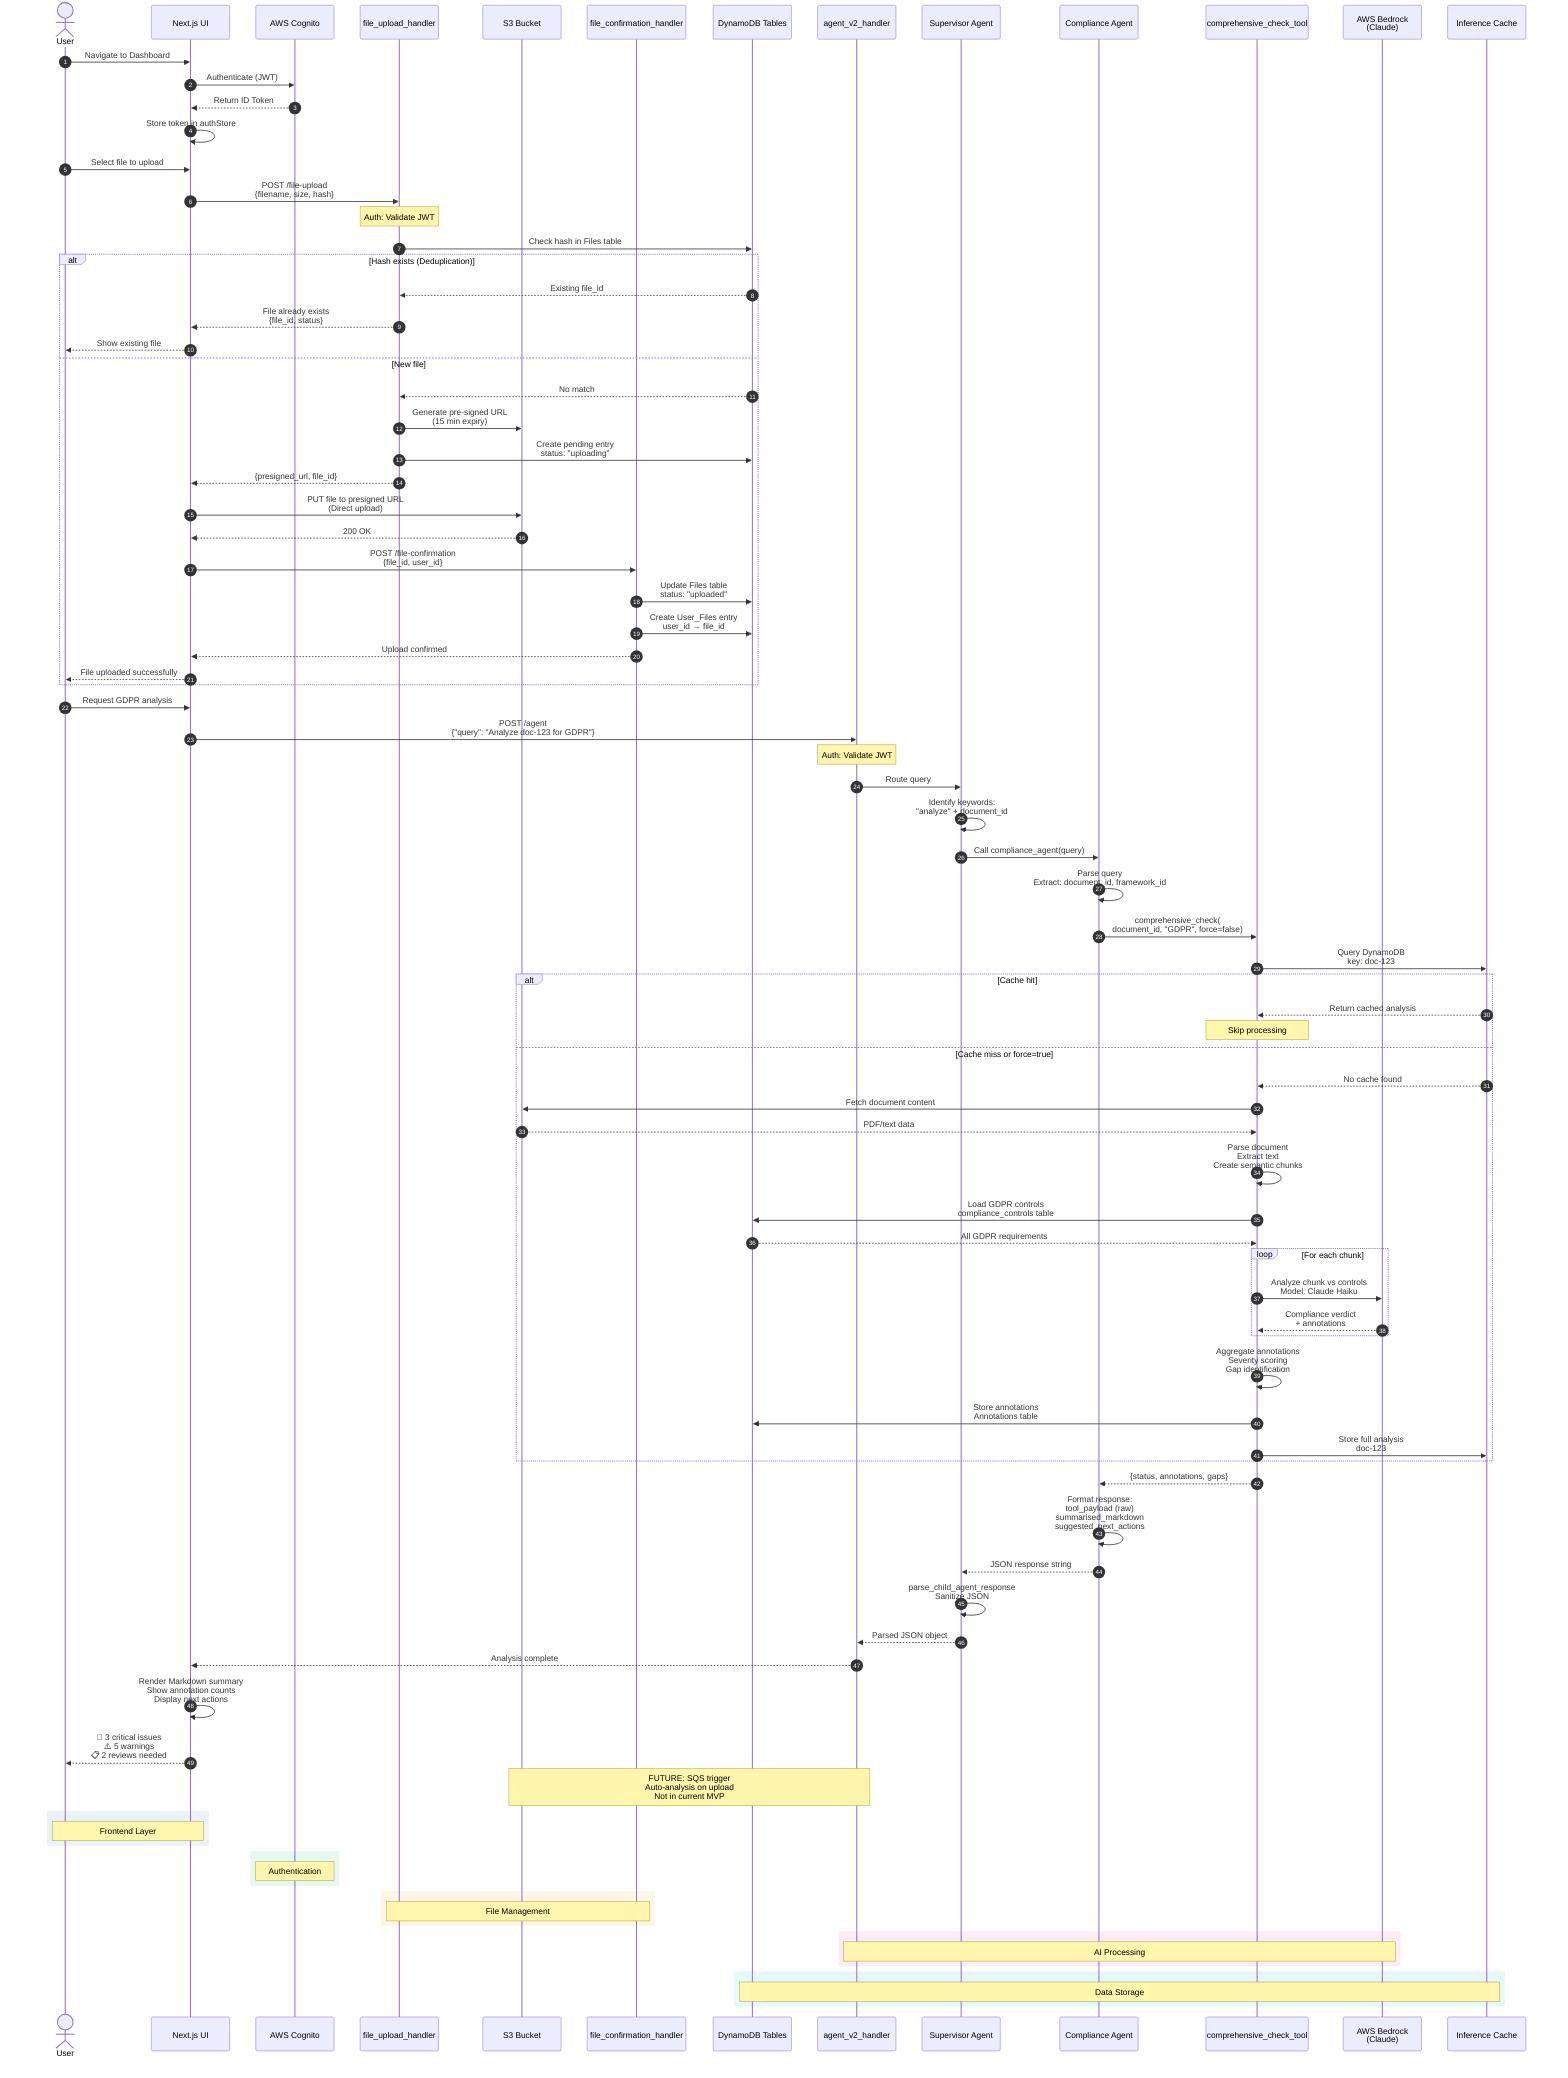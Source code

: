 %% Policy Mate - Upload to Analysis Flow
%% Complete document lifecycle from upload to insights

sequenceDiagram
    autonumber
    actor User
    participant UI as Next.js UI
    participant Cognito as AWS Cognito
    participant FileUpload as file_upload_handler
    participant S3 as S3 Bucket
    participant FileConfirm as file_confirmation_handler
    participant DynamoDB as DynamoDB Tables
    participant AgentV2 as agent_v2_handler
    participant Supervisor as Supervisor Agent
    participant CompAgent as Compliance Agent
    participant CompTool as comprehensive_check_tool
    participant Bedrock as AWS Bedrock<br/>(Claude)
    participant Cache as Inference Cache

    %% Authentication
    User->>UI: Navigate to Dashboard
    UI->>Cognito: Authenticate (JWT)
    Cognito-->>UI: Return ID Token
    UI->>UI: Store token in authStore

    %% File Upload Request
    User->>UI: Select file to upload
    UI->>FileUpload: POST /file-upload<br/>{filename, size, hash}
    Note over FileUpload: Auth: Validate JWT
    FileUpload->>DynamoDB: Check hash in Files table
    
    alt Hash exists (Deduplication)
        DynamoDB-->>FileUpload: Existing file_id
        FileUpload-->>UI: File already exists<br/>{file_id, status}
        UI-->>User: Show existing file
    else New file
        DynamoDB-->>FileUpload: No match
        FileUpload->>S3: Generate pre-signed URL<br/>(15 min expiry)
        FileUpload->>DynamoDB: Create pending entry<br/>status: "uploading"
        FileUpload-->>UI: {presigned_url, file_id}
        
        %% Direct Upload
        UI->>S3: PUT file to presigned URL<br/>(Direct upload)
        S3-->>UI: 200 OK
        
        %% Confirmation
        UI->>FileConfirm: POST /file-confirmation<br/>{file_id, user_id}
        FileConfirm->>DynamoDB: Update Files table<br/>status: "uploaded"
        FileConfirm->>DynamoDB: Create User_Files entry<br/>user_id → file_id
        FileConfirm-->>UI: Upload confirmed
        UI-->>User: File uploaded successfully
    end

    %% Analysis Request (Manual Trigger)
    User->>UI: Request GDPR analysis
    UI->>AgentV2: POST /agent<br/>{"query": "Analyze doc-123 for GDPR"}
    Note over AgentV2: Auth: Validate JWT
    AgentV2->>Supervisor: Route query
    Supervisor->>Supervisor: Identify keywords:<br/>"analyze" + document_id
    Supervisor->>CompAgent: Call compliance_agent(query)
    
    CompAgent->>CompAgent: Parse query<br/>Extract: document_id, framework_id
    CompAgent->>CompTool: comprehensive_check(<br/>document_id, "GDPR", force=false)
    
    %% Cache Check
    CompTool->>Cache: Query DynamoDB<br/>key: doc-123#GDPR
    
    alt Cache hit
        Cache-->>CompTool: Return cached analysis
        Note over CompTool: Skip processing
    else Cache miss or force=true
        Cache-->>CompTool: No cache found
        CompTool->>S3: Fetch document content
        S3-->>CompTool: PDF/text data
        
        %% Document Processing
        CompTool->>CompTool: Parse document<br/>Extract text<br/>Create semantic chunks
        
        %% Framework Controls
        CompTool->>DynamoDB: Load GDPR controls<br/>compliance_controls table
        DynamoDB-->>CompTool: All GDPR requirements
        
        %% LLM Analysis
        loop For each chunk
            CompTool->>Bedrock: Analyze chunk vs controls<br/>Model: Claude Haiku
            Bedrock-->>CompTool: Compliance verdict<br/>+ annotations
        end
        
        %% Aggregate Results
        CompTool->>CompTool: Aggregate annotations<br/>Severity scoring<br/>Gap identification
        
        %% Generate Annotations
        CompTool->>DynamoDB: Store annotations<br/>Annotations table
        CompTool->>Cache: Store full analysis<br/>doc-123#GDPR → result
    end
    
    %% Response Flow
    CompTool-->>CompAgent: {status, annotations, gaps}
    CompAgent->>CompAgent: Format response:<br/>tool_payload (raw)<br/>summarised_markdown<br/>suggested_next_actions
    CompAgent-->>Supervisor: JSON response string
    Supervisor->>Supervisor: parse_child_agent_response<br/>Sanitize JSON
    Supervisor-->>AgentV2: Parsed JSON object
    AgentV2-->>UI: Analysis complete
    
    %% Display Results
    UI->>UI: Render Markdown summary<br/>Show annotation counts<br/>Display next actions
    UI-->>User: 🔴 3 critical issues<br/>⚠️ 5 warnings<br/>📋 2 reviews needed

    %% Future: Auto-trigger
    Note over S3,AgentV2: FUTURE: SQS trigger<br/>Auto-analysis on upload<br/>Not in current MVP

    %% Styling
    rect rgba(59, 130, 246, 0.1)
        Note over User,UI: Frontend Layer
    end
    rect rgba(16, 185, 129, 0.1)
        Note over Cognito: Authentication
    end
    rect rgba(245, 158, 11, 0.1)
        Note over FileUpload,FileConfirm: File Management
    end
    rect rgba(236, 72, 153, 0.1)
        Note over AgentV2,Bedrock: AI Processing
    end
    rect rgba(6, 182, 212, 0.1)
        Note over DynamoDB,Cache: Data Storage
    end